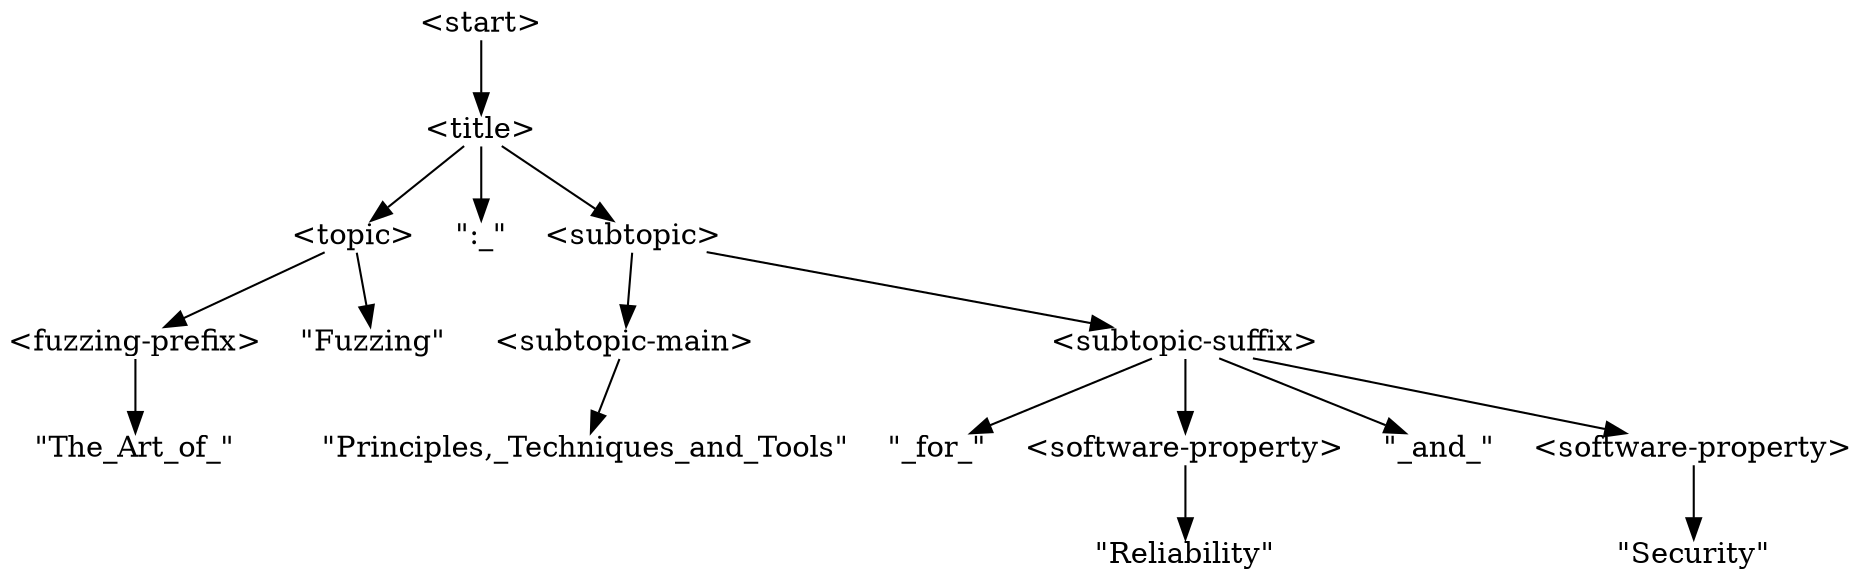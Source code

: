 digraph DerivationTree {

    node [shape=plain];

    n1 [label="\<start\>"];
    n2 [label="\<title\>"];
    n1 -> n2;

    n3 [label="\<topic\>"];
    n2 -> n3;

    n4 [label="\":_\""];
    n2 -> n4;

    n5 [label="\<subtopic\>"];
    n2 -> n5;

    n6 [label="\<fuzzing-prefix\>"];
    n3 -> n6;

    n7 [label="\"Fuzzing\""];
    n3 -> n7;

    n8 [label="\<subtopic-main\>"];
    n5 -> n8;

    n9 [label="\<subtopic-suffix\>"];
    n5 -> n9;

    n10 [label="\"The_Art_of_\""];
    n6 -> n10;

    n11 [label="\"Principles\,_Techniques_and_Tools\""];
    n8 -> n11;

    n12 [label="\"_for_\""];
    n9 -> n12;

    n13 [label="\<software-property\>"];
    n9 -> n13;

    n14 [label="\"_and_\""];
    n9 -> n14;

    n15 [label="\<software-property\>"];
    n9 -> n15;

    n16 [label="\"Reliability\""];
    n13 -> n16;

    n17 [label="\"Security\""];
    n15 -> n17;

}